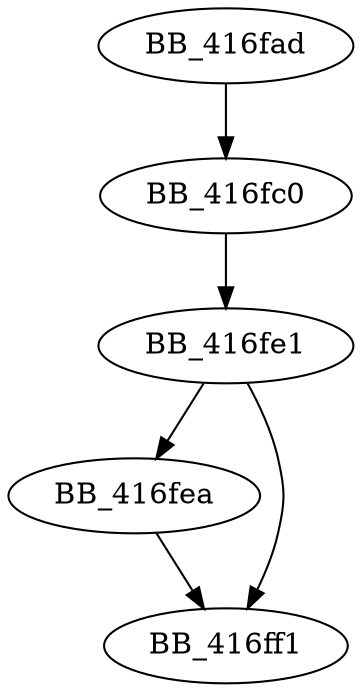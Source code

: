 DiGraph ___crtLCMapStringA{
BB_416fad->BB_416fc0
BB_416fc0->BB_416fe1
BB_416fe1->BB_416fea
BB_416fe1->BB_416ff1
BB_416fea->BB_416ff1
}
